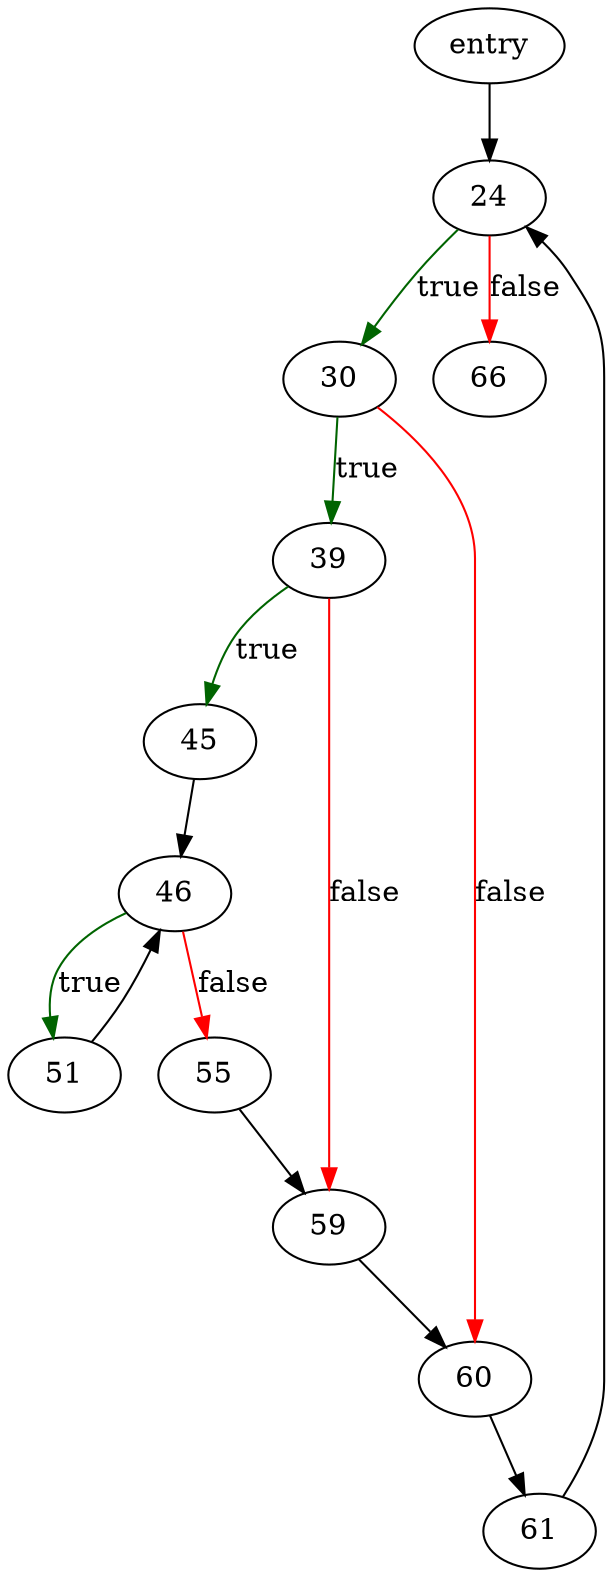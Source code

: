 digraph "selectAddSubqueryTypeInfo" {
	// Node definitions.
	2 [label=entry];
	24;
	30;
	39;
	45;
	46;
	51;
	55;
	59;
	60;
	61;
	66;

	// Edge definitions.
	2 -> 24;
	24 -> 30 [
		color=darkgreen
		label=true
	];
	24 -> 66 [
		color=red
		label=false
	];
	30 -> 39 [
		color=darkgreen
		label=true
	];
	30 -> 60 [
		color=red
		label=false
	];
	39 -> 45 [
		color=darkgreen
		label=true
	];
	39 -> 59 [
		color=red
		label=false
	];
	45 -> 46;
	46 -> 51 [
		color=darkgreen
		label=true
	];
	46 -> 55 [
		color=red
		label=false
	];
	51 -> 46;
	55 -> 59;
	59 -> 60;
	60 -> 61;
	61 -> 24;
}